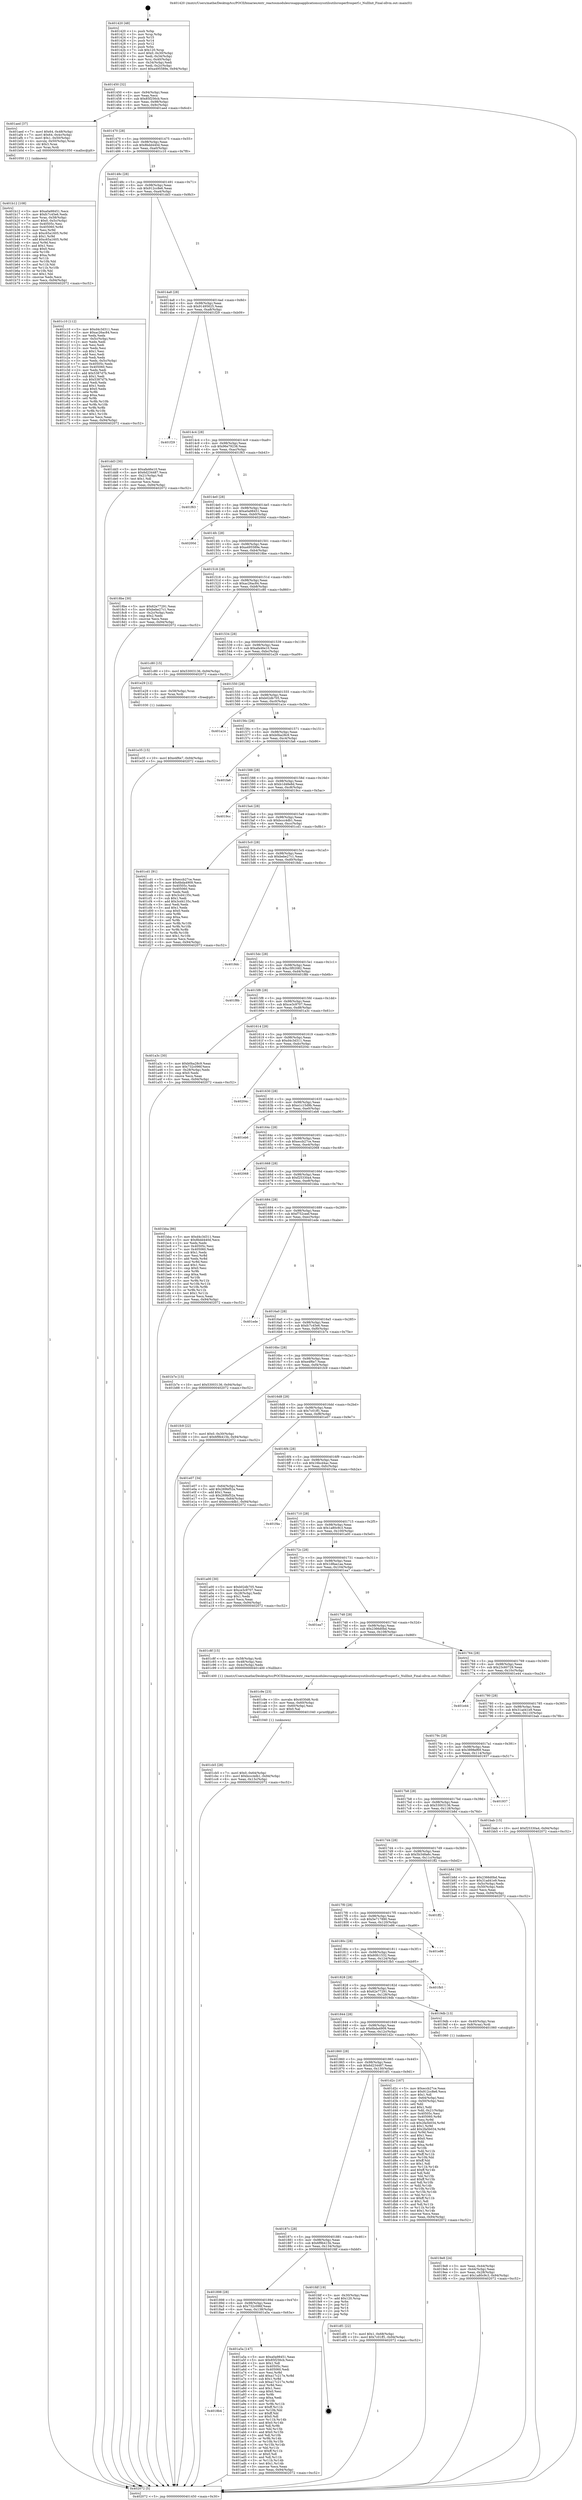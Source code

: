 digraph "0x401420" {
  label = "0x401420 (/mnt/c/Users/mathe/Desktop/tcc/POCII/binaries/extr_reactosmodulesrosappsapplicationssysutilsutilsrosperfrosperf.c_NullInit_Final-ollvm.out::main(0))"
  labelloc = "t"
  node[shape=record]

  Entry [label="",width=0.3,height=0.3,shape=circle,fillcolor=black,style=filled]
  "0x401450" [label="{
     0x401450 [32]\l
     | [instrs]\l
     &nbsp;&nbsp;0x401450 \<+6\>: mov -0x94(%rbp),%eax\l
     &nbsp;&nbsp;0x401456 \<+2\>: mov %eax,%ecx\l
     &nbsp;&nbsp;0x401458 \<+6\>: sub $0x85f256cb,%ecx\l
     &nbsp;&nbsp;0x40145e \<+6\>: mov %eax,-0x98(%rbp)\l
     &nbsp;&nbsp;0x401464 \<+6\>: mov %ecx,-0x9c(%rbp)\l
     &nbsp;&nbsp;0x40146a \<+6\>: je 0000000000401aed \<main+0x6cd\>\l
  }"]
  "0x401aed" [label="{
     0x401aed [37]\l
     | [instrs]\l
     &nbsp;&nbsp;0x401aed \<+7\>: movl $0x64,-0x48(%rbp)\l
     &nbsp;&nbsp;0x401af4 \<+7\>: movl $0x64,-0x4c(%rbp)\l
     &nbsp;&nbsp;0x401afb \<+7\>: movl $0x1,-0x50(%rbp)\l
     &nbsp;&nbsp;0x401b02 \<+4\>: movslq -0x50(%rbp),%rax\l
     &nbsp;&nbsp;0x401b06 \<+4\>: shl $0x3,%rax\l
     &nbsp;&nbsp;0x401b0a \<+3\>: mov %rax,%rdi\l
     &nbsp;&nbsp;0x401b0d \<+5\>: call 0000000000401050 \<malloc@plt\>\l
     | [calls]\l
     &nbsp;&nbsp;0x401050 \{1\} (unknown)\l
  }"]
  "0x401470" [label="{
     0x401470 [28]\l
     | [instrs]\l
     &nbsp;&nbsp;0x401470 \<+5\>: jmp 0000000000401475 \<main+0x55\>\l
     &nbsp;&nbsp;0x401475 \<+6\>: mov -0x98(%rbp),%eax\l
     &nbsp;&nbsp;0x40147b \<+5\>: sub $0x8bdd440d,%eax\l
     &nbsp;&nbsp;0x401480 \<+6\>: mov %eax,-0xa0(%rbp)\l
     &nbsp;&nbsp;0x401486 \<+6\>: je 0000000000401c10 \<main+0x7f0\>\l
  }"]
  Exit [label="",width=0.3,height=0.3,shape=circle,fillcolor=black,style=filled,peripheries=2]
  "0x401c10" [label="{
     0x401c10 [112]\l
     | [instrs]\l
     &nbsp;&nbsp;0x401c10 \<+5\>: mov $0xd4c3d311,%eax\l
     &nbsp;&nbsp;0x401c15 \<+5\>: mov $0xac26ac84,%ecx\l
     &nbsp;&nbsp;0x401c1a \<+2\>: xor %edx,%edx\l
     &nbsp;&nbsp;0x401c1c \<+3\>: mov -0x5c(%rbp),%esi\l
     &nbsp;&nbsp;0x401c1f \<+2\>: mov %edx,%edi\l
     &nbsp;&nbsp;0x401c21 \<+2\>: sub %esi,%edi\l
     &nbsp;&nbsp;0x401c23 \<+2\>: mov %edx,%esi\l
     &nbsp;&nbsp;0x401c25 \<+3\>: sub $0x1,%esi\l
     &nbsp;&nbsp;0x401c28 \<+2\>: add %esi,%edi\l
     &nbsp;&nbsp;0x401c2a \<+2\>: sub %edi,%edx\l
     &nbsp;&nbsp;0x401c2c \<+3\>: mov %edx,-0x5c(%rbp)\l
     &nbsp;&nbsp;0x401c2f \<+7\>: mov 0x40505c,%edx\l
     &nbsp;&nbsp;0x401c36 \<+7\>: mov 0x405060,%esi\l
     &nbsp;&nbsp;0x401c3d \<+2\>: mov %edx,%edi\l
     &nbsp;&nbsp;0x401c3f \<+6\>: add $0x5387d7b,%edi\l
     &nbsp;&nbsp;0x401c45 \<+3\>: sub $0x1,%edi\l
     &nbsp;&nbsp;0x401c48 \<+6\>: sub $0x5387d7b,%edi\l
     &nbsp;&nbsp;0x401c4e \<+3\>: imul %edi,%edx\l
     &nbsp;&nbsp;0x401c51 \<+3\>: and $0x1,%edx\l
     &nbsp;&nbsp;0x401c54 \<+3\>: cmp $0x0,%edx\l
     &nbsp;&nbsp;0x401c57 \<+4\>: sete %r8b\l
     &nbsp;&nbsp;0x401c5b \<+3\>: cmp $0xa,%esi\l
     &nbsp;&nbsp;0x401c5e \<+4\>: setl %r9b\l
     &nbsp;&nbsp;0x401c62 \<+3\>: mov %r8b,%r10b\l
     &nbsp;&nbsp;0x401c65 \<+3\>: and %r9b,%r10b\l
     &nbsp;&nbsp;0x401c68 \<+3\>: xor %r9b,%r8b\l
     &nbsp;&nbsp;0x401c6b \<+3\>: or %r8b,%r10b\l
     &nbsp;&nbsp;0x401c6e \<+4\>: test $0x1,%r10b\l
     &nbsp;&nbsp;0x401c72 \<+3\>: cmovne %ecx,%eax\l
     &nbsp;&nbsp;0x401c75 \<+6\>: mov %eax,-0x94(%rbp)\l
     &nbsp;&nbsp;0x401c7b \<+5\>: jmp 0000000000402072 \<main+0xc52\>\l
  }"]
  "0x40148c" [label="{
     0x40148c [28]\l
     | [instrs]\l
     &nbsp;&nbsp;0x40148c \<+5\>: jmp 0000000000401491 \<main+0x71\>\l
     &nbsp;&nbsp;0x401491 \<+6\>: mov -0x98(%rbp),%eax\l
     &nbsp;&nbsp;0x401497 \<+5\>: sub $0x912cc8e6,%eax\l
     &nbsp;&nbsp;0x40149c \<+6\>: mov %eax,-0xa4(%rbp)\l
     &nbsp;&nbsp;0x4014a2 \<+6\>: je 0000000000401dd3 \<main+0x9b3\>\l
  }"]
  "0x401e35" [label="{
     0x401e35 [15]\l
     | [instrs]\l
     &nbsp;&nbsp;0x401e35 \<+10\>: movl $0xe4f6e7,-0x94(%rbp)\l
     &nbsp;&nbsp;0x401e3f \<+5\>: jmp 0000000000402072 \<main+0xc52\>\l
  }"]
  "0x401dd3" [label="{
     0x401dd3 [30]\l
     | [instrs]\l
     &nbsp;&nbsp;0x401dd3 \<+5\>: mov $0xafa46e10,%eax\l
     &nbsp;&nbsp;0x401dd8 \<+5\>: mov $0x6d234487,%ecx\l
     &nbsp;&nbsp;0x401ddd \<+3\>: mov -0x21(%rbp),%dl\l
     &nbsp;&nbsp;0x401de0 \<+3\>: test $0x1,%dl\l
     &nbsp;&nbsp;0x401de3 \<+3\>: cmovne %ecx,%eax\l
     &nbsp;&nbsp;0x401de6 \<+6\>: mov %eax,-0x94(%rbp)\l
     &nbsp;&nbsp;0x401dec \<+5\>: jmp 0000000000402072 \<main+0xc52\>\l
  }"]
  "0x4014a8" [label="{
     0x4014a8 [28]\l
     | [instrs]\l
     &nbsp;&nbsp;0x4014a8 \<+5\>: jmp 00000000004014ad \<main+0x8d\>\l
     &nbsp;&nbsp;0x4014ad \<+6\>: mov -0x98(%rbp),%eax\l
     &nbsp;&nbsp;0x4014b3 \<+5\>: sub $0x91495625,%eax\l
     &nbsp;&nbsp;0x4014b8 \<+6\>: mov %eax,-0xa8(%rbp)\l
     &nbsp;&nbsp;0x4014be \<+6\>: je 0000000000401f29 \<main+0xb09\>\l
  }"]
  "0x401cb5" [label="{
     0x401cb5 [28]\l
     | [instrs]\l
     &nbsp;&nbsp;0x401cb5 \<+7\>: movl $0x0,-0x64(%rbp)\l
     &nbsp;&nbsp;0x401cbc \<+10\>: movl $0xbccc4db1,-0x94(%rbp)\l
     &nbsp;&nbsp;0x401cc6 \<+6\>: mov %eax,-0x13c(%rbp)\l
     &nbsp;&nbsp;0x401ccc \<+5\>: jmp 0000000000402072 \<main+0xc52\>\l
  }"]
  "0x401f29" [label="{
     0x401f29\l
  }", style=dashed]
  "0x4014c4" [label="{
     0x4014c4 [28]\l
     | [instrs]\l
     &nbsp;&nbsp;0x4014c4 \<+5\>: jmp 00000000004014c9 \<main+0xa9\>\l
     &nbsp;&nbsp;0x4014c9 \<+6\>: mov -0x98(%rbp),%eax\l
     &nbsp;&nbsp;0x4014cf \<+5\>: sub $0x96e79238,%eax\l
     &nbsp;&nbsp;0x4014d4 \<+6\>: mov %eax,-0xac(%rbp)\l
     &nbsp;&nbsp;0x4014da \<+6\>: je 0000000000401f63 \<main+0xb43\>\l
  }"]
  "0x401c9e" [label="{
     0x401c9e [23]\l
     | [instrs]\l
     &nbsp;&nbsp;0x401c9e \<+10\>: movabs $0x4030d6,%rdi\l
     &nbsp;&nbsp;0x401ca8 \<+3\>: mov %eax,-0x60(%rbp)\l
     &nbsp;&nbsp;0x401cab \<+3\>: mov -0x60(%rbp),%esi\l
     &nbsp;&nbsp;0x401cae \<+2\>: mov $0x0,%al\l
     &nbsp;&nbsp;0x401cb0 \<+5\>: call 0000000000401040 \<printf@plt\>\l
     | [calls]\l
     &nbsp;&nbsp;0x401040 \{1\} (unknown)\l
  }"]
  "0x401f63" [label="{
     0x401f63\l
  }", style=dashed]
  "0x4014e0" [label="{
     0x4014e0 [28]\l
     | [instrs]\l
     &nbsp;&nbsp;0x4014e0 \<+5\>: jmp 00000000004014e5 \<main+0xc5\>\l
     &nbsp;&nbsp;0x4014e5 \<+6\>: mov -0x98(%rbp),%eax\l
     &nbsp;&nbsp;0x4014eb \<+5\>: sub $0xa0a98451,%eax\l
     &nbsp;&nbsp;0x4014f0 \<+6\>: mov %eax,-0xb0(%rbp)\l
     &nbsp;&nbsp;0x4014f6 \<+6\>: je 000000000040200d \<main+0xbed\>\l
  }"]
  "0x401b12" [label="{
     0x401b12 [108]\l
     | [instrs]\l
     &nbsp;&nbsp;0x401b12 \<+5\>: mov $0xa0a98451,%ecx\l
     &nbsp;&nbsp;0x401b17 \<+5\>: mov $0xfc7c45e6,%edx\l
     &nbsp;&nbsp;0x401b1c \<+4\>: mov %rax,-0x58(%rbp)\l
     &nbsp;&nbsp;0x401b20 \<+7\>: movl $0x0,-0x5c(%rbp)\l
     &nbsp;&nbsp;0x401b27 \<+7\>: mov 0x40505c,%esi\l
     &nbsp;&nbsp;0x401b2e \<+8\>: mov 0x405060,%r8d\l
     &nbsp;&nbsp;0x401b36 \<+3\>: mov %esi,%r9d\l
     &nbsp;&nbsp;0x401b39 \<+7\>: sub $0xc65a1605,%r9d\l
     &nbsp;&nbsp;0x401b40 \<+4\>: sub $0x1,%r9d\l
     &nbsp;&nbsp;0x401b44 \<+7\>: add $0xc65a1605,%r9d\l
     &nbsp;&nbsp;0x401b4b \<+4\>: imul %r9d,%esi\l
     &nbsp;&nbsp;0x401b4f \<+3\>: and $0x1,%esi\l
     &nbsp;&nbsp;0x401b52 \<+3\>: cmp $0x0,%esi\l
     &nbsp;&nbsp;0x401b55 \<+4\>: sete %r10b\l
     &nbsp;&nbsp;0x401b59 \<+4\>: cmp $0xa,%r8d\l
     &nbsp;&nbsp;0x401b5d \<+4\>: setl %r11b\l
     &nbsp;&nbsp;0x401b61 \<+3\>: mov %r10b,%bl\l
     &nbsp;&nbsp;0x401b64 \<+3\>: and %r11b,%bl\l
     &nbsp;&nbsp;0x401b67 \<+3\>: xor %r11b,%r10b\l
     &nbsp;&nbsp;0x401b6a \<+3\>: or %r10b,%bl\l
     &nbsp;&nbsp;0x401b6d \<+3\>: test $0x1,%bl\l
     &nbsp;&nbsp;0x401b70 \<+3\>: cmovne %edx,%ecx\l
     &nbsp;&nbsp;0x401b73 \<+6\>: mov %ecx,-0x94(%rbp)\l
     &nbsp;&nbsp;0x401b79 \<+5\>: jmp 0000000000402072 \<main+0xc52\>\l
  }"]
  "0x40200d" [label="{
     0x40200d\l
  }", style=dashed]
  "0x4014fc" [label="{
     0x4014fc [28]\l
     | [instrs]\l
     &nbsp;&nbsp;0x4014fc \<+5\>: jmp 0000000000401501 \<main+0xe1\>\l
     &nbsp;&nbsp;0x401501 \<+6\>: mov -0x98(%rbp),%eax\l
     &nbsp;&nbsp;0x401507 \<+5\>: sub $0xa495589e,%eax\l
     &nbsp;&nbsp;0x40150c \<+6\>: mov %eax,-0xb4(%rbp)\l
     &nbsp;&nbsp;0x401512 \<+6\>: je 00000000004018be \<main+0x49e\>\l
  }"]
  "0x4018b4" [label="{
     0x4018b4\l
  }", style=dashed]
  "0x4018be" [label="{
     0x4018be [30]\l
     | [instrs]\l
     &nbsp;&nbsp;0x4018be \<+5\>: mov $0x62e77291,%eax\l
     &nbsp;&nbsp;0x4018c3 \<+5\>: mov $0xbebe27c1,%ecx\l
     &nbsp;&nbsp;0x4018c8 \<+3\>: mov -0x2c(%rbp),%edx\l
     &nbsp;&nbsp;0x4018cb \<+3\>: cmp $0x2,%edx\l
     &nbsp;&nbsp;0x4018ce \<+3\>: cmovne %ecx,%eax\l
     &nbsp;&nbsp;0x4018d1 \<+6\>: mov %eax,-0x94(%rbp)\l
     &nbsp;&nbsp;0x4018d7 \<+5\>: jmp 0000000000402072 \<main+0xc52\>\l
  }"]
  "0x401518" [label="{
     0x401518 [28]\l
     | [instrs]\l
     &nbsp;&nbsp;0x401518 \<+5\>: jmp 000000000040151d \<main+0xfd\>\l
     &nbsp;&nbsp;0x40151d \<+6\>: mov -0x98(%rbp),%eax\l
     &nbsp;&nbsp;0x401523 \<+5\>: sub $0xac26ac84,%eax\l
     &nbsp;&nbsp;0x401528 \<+6\>: mov %eax,-0xb8(%rbp)\l
     &nbsp;&nbsp;0x40152e \<+6\>: je 0000000000401c80 \<main+0x860\>\l
  }"]
  "0x402072" [label="{
     0x402072 [5]\l
     | [instrs]\l
     &nbsp;&nbsp;0x402072 \<+5\>: jmp 0000000000401450 \<main+0x30\>\l
  }"]
  "0x401420" [label="{
     0x401420 [48]\l
     | [instrs]\l
     &nbsp;&nbsp;0x401420 \<+1\>: push %rbp\l
     &nbsp;&nbsp;0x401421 \<+3\>: mov %rsp,%rbp\l
     &nbsp;&nbsp;0x401424 \<+2\>: push %r15\l
     &nbsp;&nbsp;0x401426 \<+2\>: push %r14\l
     &nbsp;&nbsp;0x401428 \<+2\>: push %r12\l
     &nbsp;&nbsp;0x40142a \<+1\>: push %rbx\l
     &nbsp;&nbsp;0x40142b \<+7\>: sub $0x120,%rsp\l
     &nbsp;&nbsp;0x401432 \<+7\>: movl $0x0,-0x30(%rbp)\l
     &nbsp;&nbsp;0x401439 \<+3\>: mov %edi,-0x34(%rbp)\l
     &nbsp;&nbsp;0x40143c \<+4\>: mov %rsi,-0x40(%rbp)\l
     &nbsp;&nbsp;0x401440 \<+3\>: mov -0x34(%rbp),%edi\l
     &nbsp;&nbsp;0x401443 \<+3\>: mov %edi,-0x2c(%rbp)\l
     &nbsp;&nbsp;0x401446 \<+10\>: movl $0xa495589e,-0x94(%rbp)\l
  }"]
  "0x401a5a" [label="{
     0x401a5a [147]\l
     | [instrs]\l
     &nbsp;&nbsp;0x401a5a \<+5\>: mov $0xa0a98451,%eax\l
     &nbsp;&nbsp;0x401a5f \<+5\>: mov $0x85f256cb,%ecx\l
     &nbsp;&nbsp;0x401a64 \<+2\>: mov $0x1,%dl\l
     &nbsp;&nbsp;0x401a66 \<+7\>: mov 0x40505c,%esi\l
     &nbsp;&nbsp;0x401a6d \<+7\>: mov 0x405060,%edi\l
     &nbsp;&nbsp;0x401a74 \<+3\>: mov %esi,%r8d\l
     &nbsp;&nbsp;0x401a77 \<+7\>: add $0xa17c217e,%r8d\l
     &nbsp;&nbsp;0x401a7e \<+4\>: sub $0x1,%r8d\l
     &nbsp;&nbsp;0x401a82 \<+7\>: sub $0xa17c217e,%r8d\l
     &nbsp;&nbsp;0x401a89 \<+4\>: imul %r8d,%esi\l
     &nbsp;&nbsp;0x401a8d \<+3\>: and $0x1,%esi\l
     &nbsp;&nbsp;0x401a90 \<+3\>: cmp $0x0,%esi\l
     &nbsp;&nbsp;0x401a93 \<+4\>: sete %r9b\l
     &nbsp;&nbsp;0x401a97 \<+3\>: cmp $0xa,%edi\l
     &nbsp;&nbsp;0x401a9a \<+4\>: setl %r10b\l
     &nbsp;&nbsp;0x401a9e \<+3\>: mov %r9b,%r11b\l
     &nbsp;&nbsp;0x401aa1 \<+4\>: xor $0xff,%r11b\l
     &nbsp;&nbsp;0x401aa5 \<+3\>: mov %r10b,%bl\l
     &nbsp;&nbsp;0x401aa8 \<+3\>: xor $0xff,%bl\l
     &nbsp;&nbsp;0x401aab \<+3\>: xor $0x0,%dl\l
     &nbsp;&nbsp;0x401aae \<+3\>: mov %r11b,%r14b\l
     &nbsp;&nbsp;0x401ab1 \<+4\>: and $0x0,%r14b\l
     &nbsp;&nbsp;0x401ab5 \<+3\>: and %dl,%r9b\l
     &nbsp;&nbsp;0x401ab8 \<+3\>: mov %bl,%r15b\l
     &nbsp;&nbsp;0x401abb \<+4\>: and $0x0,%r15b\l
     &nbsp;&nbsp;0x401abf \<+3\>: and %dl,%r10b\l
     &nbsp;&nbsp;0x401ac2 \<+3\>: or %r9b,%r14b\l
     &nbsp;&nbsp;0x401ac5 \<+3\>: or %r10b,%r15b\l
     &nbsp;&nbsp;0x401ac8 \<+3\>: xor %r15b,%r14b\l
     &nbsp;&nbsp;0x401acb \<+3\>: or %bl,%r11b\l
     &nbsp;&nbsp;0x401ace \<+4\>: xor $0xff,%r11b\l
     &nbsp;&nbsp;0x401ad2 \<+3\>: or $0x0,%dl\l
     &nbsp;&nbsp;0x401ad5 \<+3\>: and %dl,%r11b\l
     &nbsp;&nbsp;0x401ad8 \<+3\>: or %r11b,%r14b\l
     &nbsp;&nbsp;0x401adb \<+4\>: test $0x1,%r14b\l
     &nbsp;&nbsp;0x401adf \<+3\>: cmovne %ecx,%eax\l
     &nbsp;&nbsp;0x401ae2 \<+6\>: mov %eax,-0x94(%rbp)\l
     &nbsp;&nbsp;0x401ae8 \<+5\>: jmp 0000000000402072 \<main+0xc52\>\l
  }"]
  "0x401c80" [label="{
     0x401c80 [15]\l
     | [instrs]\l
     &nbsp;&nbsp;0x401c80 \<+10\>: movl $0x53003136,-0x94(%rbp)\l
     &nbsp;&nbsp;0x401c8a \<+5\>: jmp 0000000000402072 \<main+0xc52\>\l
  }"]
  "0x401534" [label="{
     0x401534 [28]\l
     | [instrs]\l
     &nbsp;&nbsp;0x401534 \<+5\>: jmp 0000000000401539 \<main+0x119\>\l
     &nbsp;&nbsp;0x401539 \<+6\>: mov -0x98(%rbp),%eax\l
     &nbsp;&nbsp;0x40153f \<+5\>: sub $0xafa46e10,%eax\l
     &nbsp;&nbsp;0x401544 \<+6\>: mov %eax,-0xbc(%rbp)\l
     &nbsp;&nbsp;0x40154a \<+6\>: je 0000000000401e29 \<main+0xa09\>\l
  }"]
  "0x401898" [label="{
     0x401898 [28]\l
     | [instrs]\l
     &nbsp;&nbsp;0x401898 \<+5\>: jmp 000000000040189d \<main+0x47d\>\l
     &nbsp;&nbsp;0x40189d \<+6\>: mov -0x98(%rbp),%eax\l
     &nbsp;&nbsp;0x4018a3 \<+5\>: sub $0x732c096f,%eax\l
     &nbsp;&nbsp;0x4018a8 \<+6\>: mov %eax,-0x138(%rbp)\l
     &nbsp;&nbsp;0x4018ae \<+6\>: je 0000000000401a5a \<main+0x63a\>\l
  }"]
  "0x401e29" [label="{
     0x401e29 [12]\l
     | [instrs]\l
     &nbsp;&nbsp;0x401e29 \<+4\>: mov -0x58(%rbp),%rax\l
     &nbsp;&nbsp;0x401e2d \<+3\>: mov %rax,%rdi\l
     &nbsp;&nbsp;0x401e30 \<+5\>: call 0000000000401030 \<free@plt\>\l
     | [calls]\l
     &nbsp;&nbsp;0x401030 \{1\} (unknown)\l
  }"]
  "0x401550" [label="{
     0x401550 [28]\l
     | [instrs]\l
     &nbsp;&nbsp;0x401550 \<+5\>: jmp 0000000000401555 \<main+0x135\>\l
     &nbsp;&nbsp;0x401555 \<+6\>: mov -0x98(%rbp),%eax\l
     &nbsp;&nbsp;0x40155b \<+5\>: sub $0xb02db705,%eax\l
     &nbsp;&nbsp;0x401560 \<+6\>: mov %eax,-0xc0(%rbp)\l
     &nbsp;&nbsp;0x401566 \<+6\>: je 0000000000401a1e \<main+0x5fe\>\l
  }"]
  "0x401fdf" [label="{
     0x401fdf [19]\l
     | [instrs]\l
     &nbsp;&nbsp;0x401fdf \<+3\>: mov -0x30(%rbp),%eax\l
     &nbsp;&nbsp;0x401fe2 \<+7\>: add $0x120,%rsp\l
     &nbsp;&nbsp;0x401fe9 \<+1\>: pop %rbx\l
     &nbsp;&nbsp;0x401fea \<+2\>: pop %r12\l
     &nbsp;&nbsp;0x401fec \<+2\>: pop %r14\l
     &nbsp;&nbsp;0x401fee \<+2\>: pop %r15\l
     &nbsp;&nbsp;0x401ff0 \<+1\>: pop %rbp\l
     &nbsp;&nbsp;0x401ff1 \<+1\>: ret\l
  }"]
  "0x401a1e" [label="{
     0x401a1e\l
  }", style=dashed]
  "0x40156c" [label="{
     0x40156c [28]\l
     | [instrs]\l
     &nbsp;&nbsp;0x40156c \<+5\>: jmp 0000000000401571 \<main+0x151\>\l
     &nbsp;&nbsp;0x401571 \<+6\>: mov -0x98(%rbp),%eax\l
     &nbsp;&nbsp;0x401577 \<+5\>: sub $0xb0ba28c9,%eax\l
     &nbsp;&nbsp;0x40157c \<+6\>: mov %eax,-0xc4(%rbp)\l
     &nbsp;&nbsp;0x401582 \<+6\>: je 0000000000401fa6 \<main+0xb86\>\l
  }"]
  "0x40187c" [label="{
     0x40187c [28]\l
     | [instrs]\l
     &nbsp;&nbsp;0x40187c \<+5\>: jmp 0000000000401881 \<main+0x461\>\l
     &nbsp;&nbsp;0x401881 \<+6\>: mov -0x98(%rbp),%eax\l
     &nbsp;&nbsp;0x401887 \<+5\>: sub $0x6f9b415b,%eax\l
     &nbsp;&nbsp;0x40188c \<+6\>: mov %eax,-0x134(%rbp)\l
     &nbsp;&nbsp;0x401892 \<+6\>: je 0000000000401fdf \<main+0xbbf\>\l
  }"]
  "0x401fa6" [label="{
     0x401fa6\l
  }", style=dashed]
  "0x401588" [label="{
     0x401588 [28]\l
     | [instrs]\l
     &nbsp;&nbsp;0x401588 \<+5\>: jmp 000000000040158d \<main+0x16d\>\l
     &nbsp;&nbsp;0x40158d \<+6\>: mov -0x98(%rbp),%eax\l
     &nbsp;&nbsp;0x401593 \<+5\>: sub $0xb1d48e8d,%eax\l
     &nbsp;&nbsp;0x401598 \<+6\>: mov %eax,-0xc8(%rbp)\l
     &nbsp;&nbsp;0x40159e \<+6\>: je 00000000004019cc \<main+0x5ac\>\l
  }"]
  "0x401df1" [label="{
     0x401df1 [22]\l
     | [instrs]\l
     &nbsp;&nbsp;0x401df1 \<+7\>: movl $0x1,-0x68(%rbp)\l
     &nbsp;&nbsp;0x401df8 \<+10\>: movl $0x7c01ff1,-0x94(%rbp)\l
     &nbsp;&nbsp;0x401e02 \<+5\>: jmp 0000000000402072 \<main+0xc52\>\l
  }"]
  "0x4019cc" [label="{
     0x4019cc\l
  }", style=dashed]
  "0x4015a4" [label="{
     0x4015a4 [28]\l
     | [instrs]\l
     &nbsp;&nbsp;0x4015a4 \<+5\>: jmp 00000000004015a9 \<main+0x189\>\l
     &nbsp;&nbsp;0x4015a9 \<+6\>: mov -0x98(%rbp),%eax\l
     &nbsp;&nbsp;0x4015af \<+5\>: sub $0xbccc4db1,%eax\l
     &nbsp;&nbsp;0x4015b4 \<+6\>: mov %eax,-0xcc(%rbp)\l
     &nbsp;&nbsp;0x4015ba \<+6\>: je 0000000000401cd1 \<main+0x8b1\>\l
  }"]
  "0x401860" [label="{
     0x401860 [28]\l
     | [instrs]\l
     &nbsp;&nbsp;0x401860 \<+5\>: jmp 0000000000401865 \<main+0x445\>\l
     &nbsp;&nbsp;0x401865 \<+6\>: mov -0x98(%rbp),%eax\l
     &nbsp;&nbsp;0x40186b \<+5\>: sub $0x6d234487,%eax\l
     &nbsp;&nbsp;0x401870 \<+6\>: mov %eax,-0x130(%rbp)\l
     &nbsp;&nbsp;0x401876 \<+6\>: je 0000000000401df1 \<main+0x9d1\>\l
  }"]
  "0x401cd1" [label="{
     0x401cd1 [91]\l
     | [instrs]\l
     &nbsp;&nbsp;0x401cd1 \<+5\>: mov $0xeccb27ce,%eax\l
     &nbsp;&nbsp;0x401cd6 \<+5\>: mov $0x6bda4909,%ecx\l
     &nbsp;&nbsp;0x401cdb \<+7\>: mov 0x40505c,%edx\l
     &nbsp;&nbsp;0x401ce2 \<+7\>: mov 0x405060,%esi\l
     &nbsp;&nbsp;0x401ce9 \<+2\>: mov %edx,%edi\l
     &nbsp;&nbsp;0x401ceb \<+6\>: sub $0x3cd4135c,%edi\l
     &nbsp;&nbsp;0x401cf1 \<+3\>: sub $0x1,%edi\l
     &nbsp;&nbsp;0x401cf4 \<+6\>: add $0x3cd4135c,%edi\l
     &nbsp;&nbsp;0x401cfa \<+3\>: imul %edi,%edx\l
     &nbsp;&nbsp;0x401cfd \<+3\>: and $0x1,%edx\l
     &nbsp;&nbsp;0x401d00 \<+3\>: cmp $0x0,%edx\l
     &nbsp;&nbsp;0x401d03 \<+4\>: sete %r8b\l
     &nbsp;&nbsp;0x401d07 \<+3\>: cmp $0xa,%esi\l
     &nbsp;&nbsp;0x401d0a \<+4\>: setl %r9b\l
     &nbsp;&nbsp;0x401d0e \<+3\>: mov %r8b,%r10b\l
     &nbsp;&nbsp;0x401d11 \<+3\>: and %r9b,%r10b\l
     &nbsp;&nbsp;0x401d14 \<+3\>: xor %r9b,%r8b\l
     &nbsp;&nbsp;0x401d17 \<+3\>: or %r8b,%r10b\l
     &nbsp;&nbsp;0x401d1a \<+4\>: test $0x1,%r10b\l
     &nbsp;&nbsp;0x401d1e \<+3\>: cmovne %ecx,%eax\l
     &nbsp;&nbsp;0x401d21 \<+6\>: mov %eax,-0x94(%rbp)\l
     &nbsp;&nbsp;0x401d27 \<+5\>: jmp 0000000000402072 \<main+0xc52\>\l
  }"]
  "0x4015c0" [label="{
     0x4015c0 [28]\l
     | [instrs]\l
     &nbsp;&nbsp;0x4015c0 \<+5\>: jmp 00000000004015c5 \<main+0x1a5\>\l
     &nbsp;&nbsp;0x4015c5 \<+6\>: mov -0x98(%rbp),%eax\l
     &nbsp;&nbsp;0x4015cb \<+5\>: sub $0xbebe27c1,%eax\l
     &nbsp;&nbsp;0x4015d0 \<+6\>: mov %eax,-0xd0(%rbp)\l
     &nbsp;&nbsp;0x4015d6 \<+6\>: je 00000000004018dc \<main+0x4bc\>\l
  }"]
  "0x401d2c" [label="{
     0x401d2c [167]\l
     | [instrs]\l
     &nbsp;&nbsp;0x401d2c \<+5\>: mov $0xeccb27ce,%eax\l
     &nbsp;&nbsp;0x401d31 \<+5\>: mov $0x912cc8e6,%ecx\l
     &nbsp;&nbsp;0x401d36 \<+2\>: mov $0x1,%dl\l
     &nbsp;&nbsp;0x401d38 \<+3\>: mov -0x64(%rbp),%esi\l
     &nbsp;&nbsp;0x401d3b \<+3\>: cmp -0x50(%rbp),%esi\l
     &nbsp;&nbsp;0x401d3e \<+4\>: setl %dil\l
     &nbsp;&nbsp;0x401d42 \<+4\>: and $0x1,%dil\l
     &nbsp;&nbsp;0x401d46 \<+4\>: mov %dil,-0x21(%rbp)\l
     &nbsp;&nbsp;0x401d4a \<+7\>: mov 0x40505c,%esi\l
     &nbsp;&nbsp;0x401d51 \<+8\>: mov 0x405060,%r8d\l
     &nbsp;&nbsp;0x401d59 \<+3\>: mov %esi,%r9d\l
     &nbsp;&nbsp;0x401d5c \<+7\>: sub $0x2fa5b034,%r9d\l
     &nbsp;&nbsp;0x401d63 \<+4\>: sub $0x1,%r9d\l
     &nbsp;&nbsp;0x401d67 \<+7\>: add $0x2fa5b034,%r9d\l
     &nbsp;&nbsp;0x401d6e \<+4\>: imul %r9d,%esi\l
     &nbsp;&nbsp;0x401d72 \<+3\>: and $0x1,%esi\l
     &nbsp;&nbsp;0x401d75 \<+3\>: cmp $0x0,%esi\l
     &nbsp;&nbsp;0x401d78 \<+4\>: sete %dil\l
     &nbsp;&nbsp;0x401d7c \<+4\>: cmp $0xa,%r8d\l
     &nbsp;&nbsp;0x401d80 \<+4\>: setl %r10b\l
     &nbsp;&nbsp;0x401d84 \<+3\>: mov %dil,%r11b\l
     &nbsp;&nbsp;0x401d87 \<+4\>: xor $0xff,%r11b\l
     &nbsp;&nbsp;0x401d8b \<+3\>: mov %r10b,%bl\l
     &nbsp;&nbsp;0x401d8e \<+3\>: xor $0xff,%bl\l
     &nbsp;&nbsp;0x401d91 \<+3\>: xor $0x1,%dl\l
     &nbsp;&nbsp;0x401d94 \<+3\>: mov %r11b,%r14b\l
     &nbsp;&nbsp;0x401d97 \<+4\>: and $0xff,%r14b\l
     &nbsp;&nbsp;0x401d9b \<+3\>: and %dl,%dil\l
     &nbsp;&nbsp;0x401d9e \<+3\>: mov %bl,%r15b\l
     &nbsp;&nbsp;0x401da1 \<+4\>: and $0xff,%r15b\l
     &nbsp;&nbsp;0x401da5 \<+3\>: and %dl,%r10b\l
     &nbsp;&nbsp;0x401da8 \<+3\>: or %dil,%r14b\l
     &nbsp;&nbsp;0x401dab \<+3\>: or %r10b,%r15b\l
     &nbsp;&nbsp;0x401dae \<+3\>: xor %r15b,%r14b\l
     &nbsp;&nbsp;0x401db1 \<+3\>: or %bl,%r11b\l
     &nbsp;&nbsp;0x401db4 \<+4\>: xor $0xff,%r11b\l
     &nbsp;&nbsp;0x401db8 \<+3\>: or $0x1,%dl\l
     &nbsp;&nbsp;0x401dbb \<+3\>: and %dl,%r11b\l
     &nbsp;&nbsp;0x401dbe \<+3\>: or %r11b,%r14b\l
     &nbsp;&nbsp;0x401dc1 \<+4\>: test $0x1,%r14b\l
     &nbsp;&nbsp;0x401dc5 \<+3\>: cmovne %ecx,%eax\l
     &nbsp;&nbsp;0x401dc8 \<+6\>: mov %eax,-0x94(%rbp)\l
     &nbsp;&nbsp;0x401dce \<+5\>: jmp 0000000000402072 \<main+0xc52\>\l
  }"]
  "0x4018dc" [label="{
     0x4018dc\l
  }", style=dashed]
  "0x4015dc" [label="{
     0x4015dc [28]\l
     | [instrs]\l
     &nbsp;&nbsp;0x4015dc \<+5\>: jmp 00000000004015e1 \<main+0x1c1\>\l
     &nbsp;&nbsp;0x4015e1 \<+6\>: mov -0x98(%rbp),%eax\l
     &nbsp;&nbsp;0x4015e7 \<+5\>: sub $0xc3f02082,%eax\l
     &nbsp;&nbsp;0x4015ec \<+6\>: mov %eax,-0xd4(%rbp)\l
     &nbsp;&nbsp;0x4015f2 \<+6\>: je 0000000000401f8b \<main+0xb6b\>\l
  }"]
  "0x4019e8" [label="{
     0x4019e8 [24]\l
     | [instrs]\l
     &nbsp;&nbsp;0x4019e8 \<+3\>: mov %eax,-0x44(%rbp)\l
     &nbsp;&nbsp;0x4019eb \<+3\>: mov -0x44(%rbp),%eax\l
     &nbsp;&nbsp;0x4019ee \<+3\>: mov %eax,-0x28(%rbp)\l
     &nbsp;&nbsp;0x4019f1 \<+10\>: movl $0x1a80c9c3,-0x94(%rbp)\l
     &nbsp;&nbsp;0x4019fb \<+5\>: jmp 0000000000402072 \<main+0xc52\>\l
  }"]
  "0x401f8b" [label="{
     0x401f8b\l
  }", style=dashed]
  "0x4015f8" [label="{
     0x4015f8 [28]\l
     | [instrs]\l
     &nbsp;&nbsp;0x4015f8 \<+5\>: jmp 00000000004015fd \<main+0x1dd\>\l
     &nbsp;&nbsp;0x4015fd \<+6\>: mov -0x98(%rbp),%eax\l
     &nbsp;&nbsp;0x401603 \<+5\>: sub $0xce3c9707,%eax\l
     &nbsp;&nbsp;0x401608 \<+6\>: mov %eax,-0xd8(%rbp)\l
     &nbsp;&nbsp;0x40160e \<+6\>: je 0000000000401a3c \<main+0x61c\>\l
  }"]
  "0x401844" [label="{
     0x401844 [28]\l
     | [instrs]\l
     &nbsp;&nbsp;0x401844 \<+5\>: jmp 0000000000401849 \<main+0x429\>\l
     &nbsp;&nbsp;0x401849 \<+6\>: mov -0x98(%rbp),%eax\l
     &nbsp;&nbsp;0x40184f \<+5\>: sub $0x6bda4909,%eax\l
     &nbsp;&nbsp;0x401854 \<+6\>: mov %eax,-0x12c(%rbp)\l
     &nbsp;&nbsp;0x40185a \<+6\>: je 0000000000401d2c \<main+0x90c\>\l
  }"]
  "0x401a3c" [label="{
     0x401a3c [30]\l
     | [instrs]\l
     &nbsp;&nbsp;0x401a3c \<+5\>: mov $0xb0ba28c9,%eax\l
     &nbsp;&nbsp;0x401a41 \<+5\>: mov $0x732c096f,%ecx\l
     &nbsp;&nbsp;0x401a46 \<+3\>: mov -0x28(%rbp),%edx\l
     &nbsp;&nbsp;0x401a49 \<+3\>: cmp $0x0,%edx\l
     &nbsp;&nbsp;0x401a4c \<+3\>: cmove %ecx,%eax\l
     &nbsp;&nbsp;0x401a4f \<+6\>: mov %eax,-0x94(%rbp)\l
     &nbsp;&nbsp;0x401a55 \<+5\>: jmp 0000000000402072 \<main+0xc52\>\l
  }"]
  "0x401614" [label="{
     0x401614 [28]\l
     | [instrs]\l
     &nbsp;&nbsp;0x401614 \<+5\>: jmp 0000000000401619 \<main+0x1f9\>\l
     &nbsp;&nbsp;0x401619 \<+6\>: mov -0x98(%rbp),%eax\l
     &nbsp;&nbsp;0x40161f \<+5\>: sub $0xd4c3d311,%eax\l
     &nbsp;&nbsp;0x401624 \<+6\>: mov %eax,-0xdc(%rbp)\l
     &nbsp;&nbsp;0x40162a \<+6\>: je 000000000040204c \<main+0xc2c\>\l
  }"]
  "0x4019db" [label="{
     0x4019db [13]\l
     | [instrs]\l
     &nbsp;&nbsp;0x4019db \<+4\>: mov -0x40(%rbp),%rax\l
     &nbsp;&nbsp;0x4019df \<+4\>: mov 0x8(%rax),%rdi\l
     &nbsp;&nbsp;0x4019e3 \<+5\>: call 0000000000401060 \<atoi@plt\>\l
     | [calls]\l
     &nbsp;&nbsp;0x401060 \{1\} (unknown)\l
  }"]
  "0x40204c" [label="{
     0x40204c\l
  }", style=dashed]
  "0x401630" [label="{
     0x401630 [28]\l
     | [instrs]\l
     &nbsp;&nbsp;0x401630 \<+5\>: jmp 0000000000401635 \<main+0x215\>\l
     &nbsp;&nbsp;0x401635 \<+6\>: mov -0x98(%rbp),%eax\l
     &nbsp;&nbsp;0x40163b \<+5\>: sub $0xe1c15d9b,%eax\l
     &nbsp;&nbsp;0x401640 \<+6\>: mov %eax,-0xe0(%rbp)\l
     &nbsp;&nbsp;0x401646 \<+6\>: je 0000000000401eb6 \<main+0xa96\>\l
  }"]
  "0x401828" [label="{
     0x401828 [28]\l
     | [instrs]\l
     &nbsp;&nbsp;0x401828 \<+5\>: jmp 000000000040182d \<main+0x40d\>\l
     &nbsp;&nbsp;0x40182d \<+6\>: mov -0x98(%rbp),%eax\l
     &nbsp;&nbsp;0x401833 \<+5\>: sub $0x62e77291,%eax\l
     &nbsp;&nbsp;0x401838 \<+6\>: mov %eax,-0x128(%rbp)\l
     &nbsp;&nbsp;0x40183e \<+6\>: je 00000000004019db \<main+0x5bb\>\l
  }"]
  "0x401eb6" [label="{
     0x401eb6\l
  }", style=dashed]
  "0x40164c" [label="{
     0x40164c [28]\l
     | [instrs]\l
     &nbsp;&nbsp;0x40164c \<+5\>: jmp 0000000000401651 \<main+0x231\>\l
     &nbsp;&nbsp;0x401651 \<+6\>: mov -0x98(%rbp),%eax\l
     &nbsp;&nbsp;0x401657 \<+5\>: sub $0xeccb27ce,%eax\l
     &nbsp;&nbsp;0x40165c \<+6\>: mov %eax,-0xe4(%rbp)\l
     &nbsp;&nbsp;0x401662 \<+6\>: je 0000000000402068 \<main+0xc48\>\l
  }"]
  "0x401fb5" [label="{
     0x401fb5\l
  }", style=dashed]
  "0x402068" [label="{
     0x402068\l
  }", style=dashed]
  "0x401668" [label="{
     0x401668 [28]\l
     | [instrs]\l
     &nbsp;&nbsp;0x401668 \<+5\>: jmp 000000000040166d \<main+0x24d\>\l
     &nbsp;&nbsp;0x40166d \<+6\>: mov -0x98(%rbp),%eax\l
     &nbsp;&nbsp;0x401673 \<+5\>: sub $0xf25330a4,%eax\l
     &nbsp;&nbsp;0x401678 \<+6\>: mov %eax,-0xe8(%rbp)\l
     &nbsp;&nbsp;0x40167e \<+6\>: je 0000000000401bba \<main+0x79a\>\l
  }"]
  "0x40180c" [label="{
     0x40180c [28]\l
     | [instrs]\l
     &nbsp;&nbsp;0x40180c \<+5\>: jmp 0000000000401811 \<main+0x3f1\>\l
     &nbsp;&nbsp;0x401811 \<+6\>: mov -0x98(%rbp),%eax\l
     &nbsp;&nbsp;0x401817 \<+5\>: sub $0x60fc1532,%eax\l
     &nbsp;&nbsp;0x40181c \<+6\>: mov %eax,-0x124(%rbp)\l
     &nbsp;&nbsp;0x401822 \<+6\>: je 0000000000401fb5 \<main+0xb95\>\l
  }"]
  "0x401bba" [label="{
     0x401bba [86]\l
     | [instrs]\l
     &nbsp;&nbsp;0x401bba \<+5\>: mov $0xd4c3d311,%eax\l
     &nbsp;&nbsp;0x401bbf \<+5\>: mov $0x8bdd440d,%ecx\l
     &nbsp;&nbsp;0x401bc4 \<+2\>: xor %edx,%edx\l
     &nbsp;&nbsp;0x401bc6 \<+7\>: mov 0x40505c,%esi\l
     &nbsp;&nbsp;0x401bcd \<+7\>: mov 0x405060,%edi\l
     &nbsp;&nbsp;0x401bd4 \<+3\>: sub $0x1,%edx\l
     &nbsp;&nbsp;0x401bd7 \<+3\>: mov %esi,%r8d\l
     &nbsp;&nbsp;0x401bda \<+3\>: add %edx,%r8d\l
     &nbsp;&nbsp;0x401bdd \<+4\>: imul %r8d,%esi\l
     &nbsp;&nbsp;0x401be1 \<+3\>: and $0x1,%esi\l
     &nbsp;&nbsp;0x401be4 \<+3\>: cmp $0x0,%esi\l
     &nbsp;&nbsp;0x401be7 \<+4\>: sete %r9b\l
     &nbsp;&nbsp;0x401beb \<+3\>: cmp $0xa,%edi\l
     &nbsp;&nbsp;0x401bee \<+4\>: setl %r10b\l
     &nbsp;&nbsp;0x401bf2 \<+3\>: mov %r9b,%r11b\l
     &nbsp;&nbsp;0x401bf5 \<+3\>: and %r10b,%r11b\l
     &nbsp;&nbsp;0x401bf8 \<+3\>: xor %r10b,%r9b\l
     &nbsp;&nbsp;0x401bfb \<+3\>: or %r9b,%r11b\l
     &nbsp;&nbsp;0x401bfe \<+4\>: test $0x1,%r11b\l
     &nbsp;&nbsp;0x401c02 \<+3\>: cmovne %ecx,%eax\l
     &nbsp;&nbsp;0x401c05 \<+6\>: mov %eax,-0x94(%rbp)\l
     &nbsp;&nbsp;0x401c0b \<+5\>: jmp 0000000000402072 \<main+0xc52\>\l
  }"]
  "0x401684" [label="{
     0x401684 [28]\l
     | [instrs]\l
     &nbsp;&nbsp;0x401684 \<+5\>: jmp 0000000000401689 \<main+0x269\>\l
     &nbsp;&nbsp;0x401689 \<+6\>: mov -0x98(%rbp),%eax\l
     &nbsp;&nbsp;0x40168f \<+5\>: sub $0xf752ceef,%eax\l
     &nbsp;&nbsp;0x401694 \<+6\>: mov %eax,-0xec(%rbp)\l
     &nbsp;&nbsp;0x40169a \<+6\>: je 0000000000401ede \<main+0xabe\>\l
  }"]
  "0x401e86" [label="{
     0x401e86\l
  }", style=dashed]
  "0x401ede" [label="{
     0x401ede\l
  }", style=dashed]
  "0x4016a0" [label="{
     0x4016a0 [28]\l
     | [instrs]\l
     &nbsp;&nbsp;0x4016a0 \<+5\>: jmp 00000000004016a5 \<main+0x285\>\l
     &nbsp;&nbsp;0x4016a5 \<+6\>: mov -0x98(%rbp),%eax\l
     &nbsp;&nbsp;0x4016ab \<+5\>: sub $0xfc7c45e6,%eax\l
     &nbsp;&nbsp;0x4016b0 \<+6\>: mov %eax,-0xf0(%rbp)\l
     &nbsp;&nbsp;0x4016b6 \<+6\>: je 0000000000401b7e \<main+0x75e\>\l
  }"]
  "0x4017f0" [label="{
     0x4017f0 [28]\l
     | [instrs]\l
     &nbsp;&nbsp;0x4017f0 \<+5\>: jmp 00000000004017f5 \<main+0x3d5\>\l
     &nbsp;&nbsp;0x4017f5 \<+6\>: mov -0x98(%rbp),%eax\l
     &nbsp;&nbsp;0x4017fb \<+5\>: sub $0x5e717890,%eax\l
     &nbsp;&nbsp;0x401800 \<+6\>: mov %eax,-0x120(%rbp)\l
     &nbsp;&nbsp;0x401806 \<+6\>: je 0000000000401e86 \<main+0xa66\>\l
  }"]
  "0x401b7e" [label="{
     0x401b7e [15]\l
     | [instrs]\l
     &nbsp;&nbsp;0x401b7e \<+10\>: movl $0x53003136,-0x94(%rbp)\l
     &nbsp;&nbsp;0x401b88 \<+5\>: jmp 0000000000402072 \<main+0xc52\>\l
  }"]
  "0x4016bc" [label="{
     0x4016bc [28]\l
     | [instrs]\l
     &nbsp;&nbsp;0x4016bc \<+5\>: jmp 00000000004016c1 \<main+0x2a1\>\l
     &nbsp;&nbsp;0x4016c1 \<+6\>: mov -0x98(%rbp),%eax\l
     &nbsp;&nbsp;0x4016c7 \<+5\>: sub $0xe4f6e7,%eax\l
     &nbsp;&nbsp;0x4016cc \<+6\>: mov %eax,-0xf4(%rbp)\l
     &nbsp;&nbsp;0x4016d2 \<+6\>: je 0000000000401fc9 \<main+0xba9\>\l
  }"]
  "0x401ff2" [label="{
     0x401ff2\l
  }", style=dashed]
  "0x401fc9" [label="{
     0x401fc9 [22]\l
     | [instrs]\l
     &nbsp;&nbsp;0x401fc9 \<+7\>: movl $0x0,-0x30(%rbp)\l
     &nbsp;&nbsp;0x401fd0 \<+10\>: movl $0x6f9b415b,-0x94(%rbp)\l
     &nbsp;&nbsp;0x401fda \<+5\>: jmp 0000000000402072 \<main+0xc52\>\l
  }"]
  "0x4016d8" [label="{
     0x4016d8 [28]\l
     | [instrs]\l
     &nbsp;&nbsp;0x4016d8 \<+5\>: jmp 00000000004016dd \<main+0x2bd\>\l
     &nbsp;&nbsp;0x4016dd \<+6\>: mov -0x98(%rbp),%eax\l
     &nbsp;&nbsp;0x4016e3 \<+5\>: sub $0x7c01ff1,%eax\l
     &nbsp;&nbsp;0x4016e8 \<+6\>: mov %eax,-0xf8(%rbp)\l
     &nbsp;&nbsp;0x4016ee \<+6\>: je 0000000000401e07 \<main+0x9e7\>\l
  }"]
  "0x4017d4" [label="{
     0x4017d4 [28]\l
     | [instrs]\l
     &nbsp;&nbsp;0x4017d4 \<+5\>: jmp 00000000004017d9 \<main+0x3b9\>\l
     &nbsp;&nbsp;0x4017d9 \<+6\>: mov -0x98(%rbp),%eax\l
     &nbsp;&nbsp;0x4017df \<+5\>: sub $0x5b348a6c,%eax\l
     &nbsp;&nbsp;0x4017e4 \<+6\>: mov %eax,-0x11c(%rbp)\l
     &nbsp;&nbsp;0x4017ea \<+6\>: je 0000000000401ff2 \<main+0xbd2\>\l
  }"]
  "0x401e07" [label="{
     0x401e07 [34]\l
     | [instrs]\l
     &nbsp;&nbsp;0x401e07 \<+3\>: mov -0x64(%rbp),%eax\l
     &nbsp;&nbsp;0x401e0a \<+5\>: add $0x269bf52a,%eax\l
     &nbsp;&nbsp;0x401e0f \<+3\>: add $0x1,%eax\l
     &nbsp;&nbsp;0x401e12 \<+5\>: sub $0x269bf52a,%eax\l
     &nbsp;&nbsp;0x401e17 \<+3\>: mov %eax,-0x64(%rbp)\l
     &nbsp;&nbsp;0x401e1a \<+10\>: movl $0xbccc4db1,-0x94(%rbp)\l
     &nbsp;&nbsp;0x401e24 \<+5\>: jmp 0000000000402072 \<main+0xc52\>\l
  }"]
  "0x4016f4" [label="{
     0x4016f4 [28]\l
     | [instrs]\l
     &nbsp;&nbsp;0x4016f4 \<+5\>: jmp 00000000004016f9 \<main+0x2d9\>\l
     &nbsp;&nbsp;0x4016f9 \<+6\>: mov -0x98(%rbp),%eax\l
     &nbsp;&nbsp;0x4016ff \<+5\>: sub $0x16bcd4ac,%eax\l
     &nbsp;&nbsp;0x401704 \<+6\>: mov %eax,-0xfc(%rbp)\l
     &nbsp;&nbsp;0x40170a \<+6\>: je 0000000000401f4a \<main+0xb2a\>\l
  }"]
  "0x401b8d" [label="{
     0x401b8d [30]\l
     | [instrs]\l
     &nbsp;&nbsp;0x401b8d \<+5\>: mov $0x2366d0bd,%eax\l
     &nbsp;&nbsp;0x401b92 \<+5\>: mov $0x31ad41e9,%ecx\l
     &nbsp;&nbsp;0x401b97 \<+3\>: mov -0x5c(%rbp),%edx\l
     &nbsp;&nbsp;0x401b9a \<+3\>: cmp -0x50(%rbp),%edx\l
     &nbsp;&nbsp;0x401b9d \<+3\>: cmovl %ecx,%eax\l
     &nbsp;&nbsp;0x401ba0 \<+6\>: mov %eax,-0x94(%rbp)\l
     &nbsp;&nbsp;0x401ba6 \<+5\>: jmp 0000000000402072 \<main+0xc52\>\l
  }"]
  "0x401f4a" [label="{
     0x401f4a\l
  }", style=dashed]
  "0x401710" [label="{
     0x401710 [28]\l
     | [instrs]\l
     &nbsp;&nbsp;0x401710 \<+5\>: jmp 0000000000401715 \<main+0x2f5\>\l
     &nbsp;&nbsp;0x401715 \<+6\>: mov -0x98(%rbp),%eax\l
     &nbsp;&nbsp;0x40171b \<+5\>: sub $0x1a80c9c3,%eax\l
     &nbsp;&nbsp;0x401720 \<+6\>: mov %eax,-0x100(%rbp)\l
     &nbsp;&nbsp;0x401726 \<+6\>: je 0000000000401a00 \<main+0x5e0\>\l
  }"]
  "0x4017b8" [label="{
     0x4017b8 [28]\l
     | [instrs]\l
     &nbsp;&nbsp;0x4017b8 \<+5\>: jmp 00000000004017bd \<main+0x39d\>\l
     &nbsp;&nbsp;0x4017bd \<+6\>: mov -0x98(%rbp),%eax\l
     &nbsp;&nbsp;0x4017c3 \<+5\>: sub $0x53003136,%eax\l
     &nbsp;&nbsp;0x4017c8 \<+6\>: mov %eax,-0x118(%rbp)\l
     &nbsp;&nbsp;0x4017ce \<+6\>: je 0000000000401b8d \<main+0x76d\>\l
  }"]
  "0x401a00" [label="{
     0x401a00 [30]\l
     | [instrs]\l
     &nbsp;&nbsp;0x401a00 \<+5\>: mov $0xb02db705,%eax\l
     &nbsp;&nbsp;0x401a05 \<+5\>: mov $0xce3c9707,%ecx\l
     &nbsp;&nbsp;0x401a0a \<+3\>: mov -0x28(%rbp),%edx\l
     &nbsp;&nbsp;0x401a0d \<+3\>: cmp $0x1,%edx\l
     &nbsp;&nbsp;0x401a10 \<+3\>: cmovl %ecx,%eax\l
     &nbsp;&nbsp;0x401a13 \<+6\>: mov %eax,-0x94(%rbp)\l
     &nbsp;&nbsp;0x401a19 \<+5\>: jmp 0000000000402072 \<main+0xc52\>\l
  }"]
  "0x40172c" [label="{
     0x40172c [28]\l
     | [instrs]\l
     &nbsp;&nbsp;0x40172c \<+5\>: jmp 0000000000401731 \<main+0x311\>\l
     &nbsp;&nbsp;0x401731 \<+6\>: mov -0x98(%rbp),%eax\l
     &nbsp;&nbsp;0x401737 \<+5\>: sub $0x1d8aa1aa,%eax\l
     &nbsp;&nbsp;0x40173c \<+6\>: mov %eax,-0x104(%rbp)\l
     &nbsp;&nbsp;0x401742 \<+6\>: je 0000000000401ea7 \<main+0xa87\>\l
  }"]
  "0x401937" [label="{
     0x401937\l
  }", style=dashed]
  "0x401ea7" [label="{
     0x401ea7\l
  }", style=dashed]
  "0x401748" [label="{
     0x401748 [28]\l
     | [instrs]\l
     &nbsp;&nbsp;0x401748 \<+5\>: jmp 000000000040174d \<main+0x32d\>\l
     &nbsp;&nbsp;0x40174d \<+6\>: mov -0x98(%rbp),%eax\l
     &nbsp;&nbsp;0x401753 \<+5\>: sub $0x2366d0bd,%eax\l
     &nbsp;&nbsp;0x401758 \<+6\>: mov %eax,-0x108(%rbp)\l
     &nbsp;&nbsp;0x40175e \<+6\>: je 0000000000401c8f \<main+0x86f\>\l
  }"]
  "0x40179c" [label="{
     0x40179c [28]\l
     | [instrs]\l
     &nbsp;&nbsp;0x40179c \<+5\>: jmp 00000000004017a1 \<main+0x381\>\l
     &nbsp;&nbsp;0x4017a1 \<+6\>: mov -0x98(%rbp),%eax\l
     &nbsp;&nbsp;0x4017a7 \<+5\>: sub $0x3898ef69,%eax\l
     &nbsp;&nbsp;0x4017ac \<+6\>: mov %eax,-0x114(%rbp)\l
     &nbsp;&nbsp;0x4017b2 \<+6\>: je 0000000000401937 \<main+0x517\>\l
  }"]
  "0x401c8f" [label="{
     0x401c8f [15]\l
     | [instrs]\l
     &nbsp;&nbsp;0x401c8f \<+4\>: mov -0x58(%rbp),%rdi\l
     &nbsp;&nbsp;0x401c93 \<+3\>: mov -0x48(%rbp),%esi\l
     &nbsp;&nbsp;0x401c96 \<+3\>: mov -0x4c(%rbp),%edx\l
     &nbsp;&nbsp;0x401c99 \<+5\>: call 0000000000401400 \<NullInit\>\l
     | [calls]\l
     &nbsp;&nbsp;0x401400 \{1\} (/mnt/c/Users/mathe/Desktop/tcc/POCII/binaries/extr_reactosmodulesrosappsapplicationssysutilsutilsrosperfrosperf.c_NullInit_Final-ollvm.out::NullInit)\l
  }"]
  "0x401764" [label="{
     0x401764 [28]\l
     | [instrs]\l
     &nbsp;&nbsp;0x401764 \<+5\>: jmp 0000000000401769 \<main+0x349\>\l
     &nbsp;&nbsp;0x401769 \<+6\>: mov -0x98(%rbp),%eax\l
     &nbsp;&nbsp;0x40176f \<+5\>: sub $0x23c60729,%eax\l
     &nbsp;&nbsp;0x401774 \<+6\>: mov %eax,-0x10c(%rbp)\l
     &nbsp;&nbsp;0x40177a \<+6\>: je 0000000000401e44 \<main+0xa24\>\l
  }"]
  "0x401bab" [label="{
     0x401bab [15]\l
     | [instrs]\l
     &nbsp;&nbsp;0x401bab \<+10\>: movl $0xf25330a4,-0x94(%rbp)\l
     &nbsp;&nbsp;0x401bb5 \<+5\>: jmp 0000000000402072 \<main+0xc52\>\l
  }"]
  "0x401e44" [label="{
     0x401e44\l
  }", style=dashed]
  "0x401780" [label="{
     0x401780 [28]\l
     | [instrs]\l
     &nbsp;&nbsp;0x401780 \<+5\>: jmp 0000000000401785 \<main+0x365\>\l
     &nbsp;&nbsp;0x401785 \<+6\>: mov -0x98(%rbp),%eax\l
     &nbsp;&nbsp;0x40178b \<+5\>: sub $0x31ad41e9,%eax\l
     &nbsp;&nbsp;0x401790 \<+6\>: mov %eax,-0x110(%rbp)\l
     &nbsp;&nbsp;0x401796 \<+6\>: je 0000000000401bab \<main+0x78b\>\l
  }"]
  Entry -> "0x401420" [label=" 1"]
  "0x401450" -> "0x401aed" [label=" 1"]
  "0x401450" -> "0x401470" [label=" 24"]
  "0x401fdf" -> Exit [label=" 1"]
  "0x401470" -> "0x401c10" [label=" 1"]
  "0x401470" -> "0x40148c" [label=" 23"]
  "0x401fc9" -> "0x402072" [label=" 1"]
  "0x40148c" -> "0x401dd3" [label=" 2"]
  "0x40148c" -> "0x4014a8" [label=" 21"]
  "0x401e35" -> "0x402072" [label=" 1"]
  "0x4014a8" -> "0x401f29" [label=" 0"]
  "0x4014a8" -> "0x4014c4" [label=" 21"]
  "0x401e29" -> "0x401e35" [label=" 1"]
  "0x4014c4" -> "0x401f63" [label=" 0"]
  "0x4014c4" -> "0x4014e0" [label=" 21"]
  "0x401e07" -> "0x402072" [label=" 1"]
  "0x4014e0" -> "0x40200d" [label=" 0"]
  "0x4014e0" -> "0x4014fc" [label=" 21"]
  "0x401df1" -> "0x402072" [label=" 1"]
  "0x4014fc" -> "0x4018be" [label=" 1"]
  "0x4014fc" -> "0x401518" [label=" 20"]
  "0x4018be" -> "0x402072" [label=" 1"]
  "0x401420" -> "0x401450" [label=" 1"]
  "0x402072" -> "0x401450" [label=" 24"]
  "0x401dd3" -> "0x402072" [label=" 2"]
  "0x401518" -> "0x401c80" [label=" 1"]
  "0x401518" -> "0x401534" [label=" 19"]
  "0x401d2c" -> "0x402072" [label=" 2"]
  "0x401534" -> "0x401e29" [label=" 1"]
  "0x401534" -> "0x401550" [label=" 18"]
  "0x401cb5" -> "0x402072" [label=" 1"]
  "0x401550" -> "0x401a1e" [label=" 0"]
  "0x401550" -> "0x40156c" [label=" 18"]
  "0x401c9e" -> "0x401cb5" [label=" 1"]
  "0x40156c" -> "0x401fa6" [label=" 0"]
  "0x40156c" -> "0x401588" [label=" 18"]
  "0x401c80" -> "0x402072" [label=" 1"]
  "0x401588" -> "0x4019cc" [label=" 0"]
  "0x401588" -> "0x4015a4" [label=" 18"]
  "0x401c10" -> "0x402072" [label=" 1"]
  "0x4015a4" -> "0x401cd1" [label=" 2"]
  "0x4015a4" -> "0x4015c0" [label=" 16"]
  "0x401bab" -> "0x402072" [label=" 1"]
  "0x4015c0" -> "0x4018dc" [label=" 0"]
  "0x4015c0" -> "0x4015dc" [label=" 16"]
  "0x401b8d" -> "0x402072" [label=" 2"]
  "0x4015dc" -> "0x401f8b" [label=" 0"]
  "0x4015dc" -> "0x4015f8" [label=" 16"]
  "0x401b12" -> "0x402072" [label=" 1"]
  "0x4015f8" -> "0x401a3c" [label=" 1"]
  "0x4015f8" -> "0x401614" [label=" 15"]
  "0x401aed" -> "0x401b12" [label=" 1"]
  "0x401614" -> "0x40204c" [label=" 0"]
  "0x401614" -> "0x401630" [label=" 15"]
  "0x401a5a" -> "0x402072" [label=" 1"]
  "0x401630" -> "0x401eb6" [label=" 0"]
  "0x401630" -> "0x40164c" [label=" 15"]
  "0x401898" -> "0x401a5a" [label=" 1"]
  "0x40164c" -> "0x402068" [label=" 0"]
  "0x40164c" -> "0x401668" [label=" 15"]
  "0x401cd1" -> "0x402072" [label=" 2"]
  "0x401668" -> "0x401bba" [label=" 1"]
  "0x401668" -> "0x401684" [label=" 14"]
  "0x40187c" -> "0x401fdf" [label=" 1"]
  "0x401684" -> "0x401ede" [label=" 0"]
  "0x401684" -> "0x4016a0" [label=" 14"]
  "0x401c8f" -> "0x401c9e" [label=" 1"]
  "0x4016a0" -> "0x401b7e" [label=" 1"]
  "0x4016a0" -> "0x4016bc" [label=" 13"]
  "0x401860" -> "0x401df1" [label=" 1"]
  "0x4016bc" -> "0x401fc9" [label=" 1"]
  "0x4016bc" -> "0x4016d8" [label=" 12"]
  "0x401bba" -> "0x402072" [label=" 1"]
  "0x4016d8" -> "0x401e07" [label=" 1"]
  "0x4016d8" -> "0x4016f4" [label=" 11"]
  "0x401844" -> "0x401d2c" [label=" 2"]
  "0x4016f4" -> "0x401f4a" [label=" 0"]
  "0x4016f4" -> "0x401710" [label=" 11"]
  "0x401b7e" -> "0x402072" [label=" 1"]
  "0x401710" -> "0x401a00" [label=" 1"]
  "0x401710" -> "0x40172c" [label=" 10"]
  "0x401a00" -> "0x402072" [label=" 1"]
  "0x40172c" -> "0x401ea7" [label=" 0"]
  "0x40172c" -> "0x401748" [label=" 10"]
  "0x4019e8" -> "0x402072" [label=" 1"]
  "0x401748" -> "0x401c8f" [label=" 1"]
  "0x401748" -> "0x401764" [label=" 9"]
  "0x401828" -> "0x401844" [label=" 5"]
  "0x401764" -> "0x401e44" [label=" 0"]
  "0x401764" -> "0x401780" [label=" 9"]
  "0x401828" -> "0x4019db" [label=" 1"]
  "0x401780" -> "0x401bab" [label=" 1"]
  "0x401780" -> "0x40179c" [label=" 8"]
  "0x4019db" -> "0x4019e8" [label=" 1"]
  "0x40179c" -> "0x401937" [label=" 0"]
  "0x40179c" -> "0x4017b8" [label=" 8"]
  "0x401a3c" -> "0x402072" [label=" 1"]
  "0x4017b8" -> "0x401b8d" [label=" 2"]
  "0x4017b8" -> "0x4017d4" [label=" 6"]
  "0x401844" -> "0x401860" [label=" 3"]
  "0x4017d4" -> "0x401ff2" [label=" 0"]
  "0x4017d4" -> "0x4017f0" [label=" 6"]
  "0x401860" -> "0x40187c" [label=" 2"]
  "0x4017f0" -> "0x401e86" [label=" 0"]
  "0x4017f0" -> "0x40180c" [label=" 6"]
  "0x40187c" -> "0x401898" [label=" 1"]
  "0x40180c" -> "0x401fb5" [label=" 0"]
  "0x40180c" -> "0x401828" [label=" 6"]
  "0x401898" -> "0x4018b4" [label=" 0"]
}
